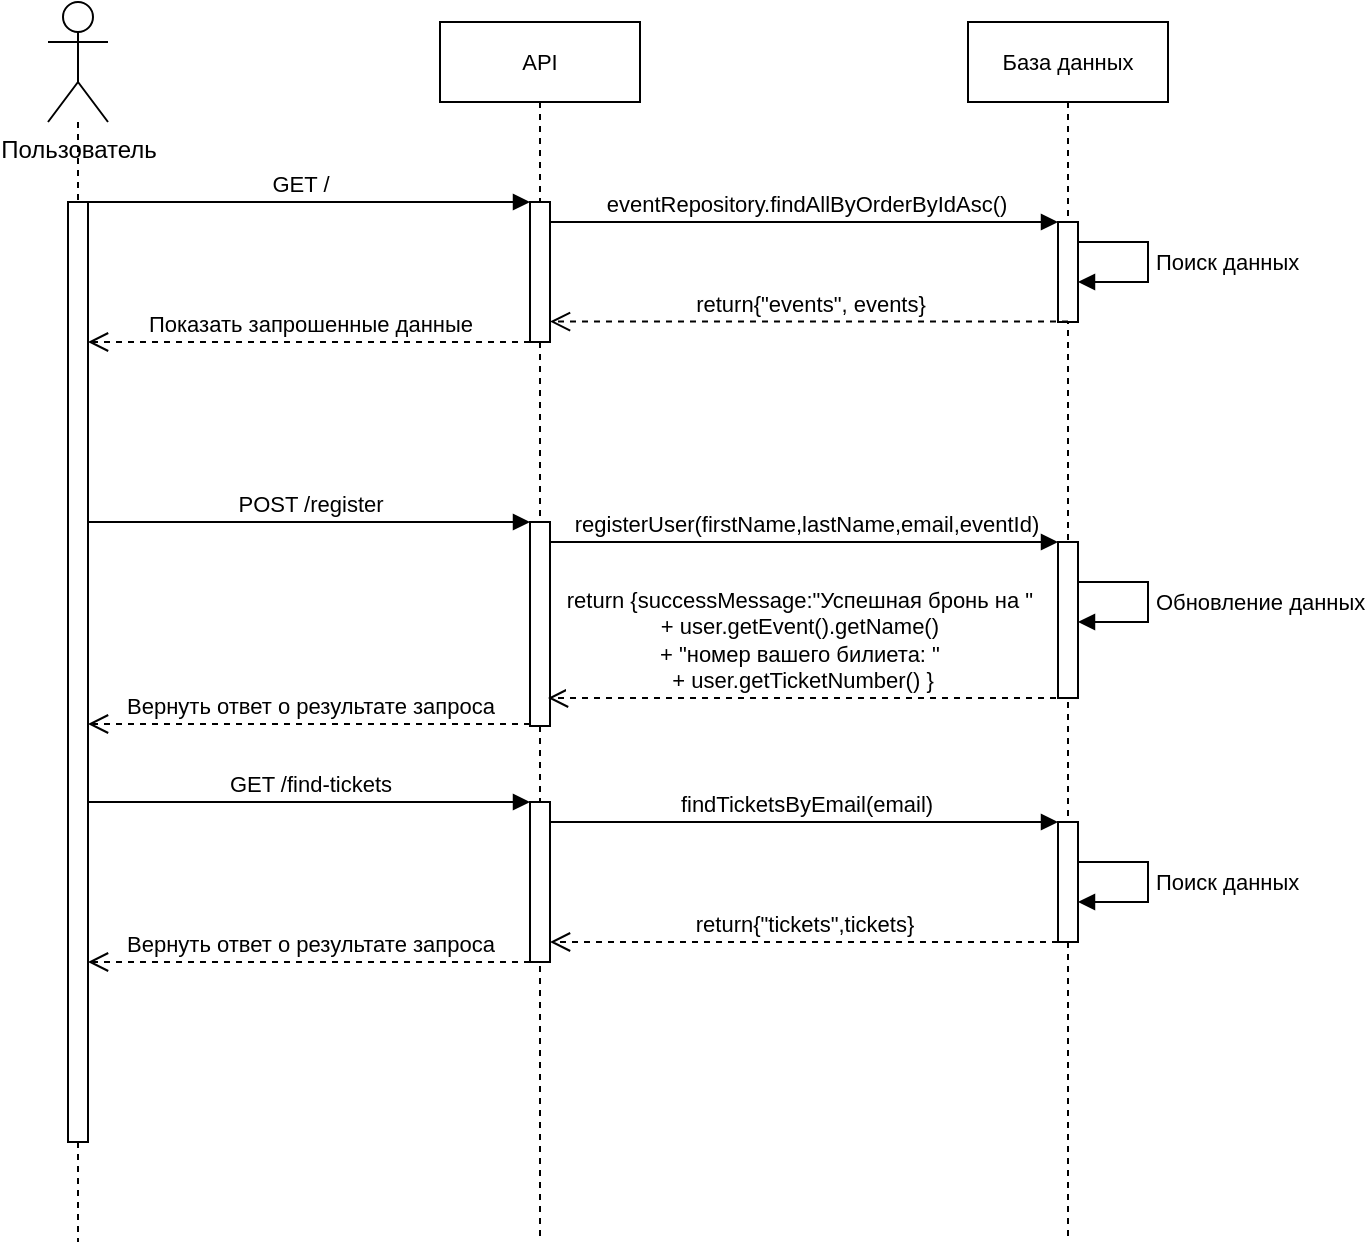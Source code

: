 <mxfile version="25.0.3">
  <diagram name="Страница — 1" id="JLwEg4s3sCG4PM1ibQKH">
    <mxGraphModel dx="1802" dy="855" grid="0" gridSize="10" guides="1" tooltips="1" connect="1" arrows="1" fold="1" page="1" pageScale="1" pageWidth="827" pageHeight="1169" background="none" math="0" shadow="0">
      <root>
        <mxCell id="0" />
        <mxCell id="1" parent="0" />
        <mxCell id="kxysu9ugty4rJeyvq5cd-20" value="" style="edgeStyle=none;shape=connector;rounded=0;orthogonalLoop=1;jettySize=auto;html=1;strokeColor=default;align=center;verticalAlign=middle;fontFamily=Helvetica;fontSize=11;fontColor=default;labelBackgroundColor=default;endArrow=none;dashed=1;endFill=0;" parent="1" source="kxysu9ugty4rJeyvq5cd-1" target="kxysu9ugty4rJeyvq5cd-19" edge="1">
          <mxGeometry relative="1" as="geometry" />
        </mxCell>
        <mxCell id="kxysu9ugty4rJeyvq5cd-1" value="Пользователь" style="shape=umlActor;verticalLabelPosition=bottom;verticalAlign=top;html=1;outlineConnect=0;" parent="1" vertex="1">
          <mxGeometry x="110" y="140" width="30" height="60" as="geometry" />
        </mxCell>
        <mxCell id="kxysu9ugty4rJeyvq5cd-12" value="API" style="shape=umlLifeline;perimeter=lifelinePerimeter;whiteSpace=wrap;html=1;container=1;dropTarget=0;collapsible=0;recursiveResize=0;outlineConnect=0;portConstraint=eastwest;newEdgeStyle={&quot;curved&quot;:0,&quot;rounded&quot;:0};fontFamily=Helvetica;fontSize=11;fontColor=default;labelBackgroundColor=default;" parent="1" vertex="1">
          <mxGeometry x="306" y="150" width="100" height="610" as="geometry" />
        </mxCell>
        <mxCell id="kxysu9ugty4rJeyvq5cd-22" value="" style="html=1;points=[[0,0,0,0,5],[0,1,0,0,-5],[1,0,0,0,5],[1,1,0,0,-5]];perimeter=orthogonalPerimeter;outlineConnect=0;targetShapes=umlLifeline;portConstraint=eastwest;newEdgeStyle={&quot;curved&quot;:0,&quot;rounded&quot;:0};fontFamily=Helvetica;fontSize=11;fontColor=default;labelBackgroundColor=default;" parent="kxysu9ugty4rJeyvq5cd-12" vertex="1">
          <mxGeometry x="45" y="90" width="10" height="70" as="geometry" />
        </mxCell>
        <mxCell id="kxysu9ugty4rJeyvq5cd-47" value="" style="html=1;points=[[0,0,0,0,5],[0,1,0,0,-5],[1,0,0,0,5],[1,1,0,0,-5]];perimeter=orthogonalPerimeter;outlineConnect=0;targetShapes=umlLifeline;portConstraint=eastwest;newEdgeStyle={&quot;curved&quot;:0,&quot;rounded&quot;:0};fontFamily=Helvetica;fontSize=11;fontColor=default;labelBackgroundColor=default;" parent="kxysu9ugty4rJeyvq5cd-12" vertex="1">
          <mxGeometry x="45" y="250" width="10" height="102" as="geometry" />
        </mxCell>
        <mxCell id="kxysu9ugty4rJeyvq5cd-50" value="POST /register" style="html=1;verticalAlign=bottom;endArrow=block;curved=0;rounded=0;strokeColor=default;align=center;fontFamily=Helvetica;fontSize=11;fontColor=default;labelBackgroundColor=default;" parent="kxysu9ugty4rJeyvq5cd-12" source="kxysu9ugty4rJeyvq5cd-19" edge="1">
          <mxGeometry x="0.003" width="80" relative="1" as="geometry">
            <mxPoint x="-186" y="250" as="sourcePoint" />
            <mxPoint x="45" y="250" as="targetPoint" />
            <Array as="points">
              <mxPoint x="-6" y="250" />
            </Array>
            <mxPoint as="offset" />
          </mxGeometry>
        </mxCell>
        <mxCell id="kxysu9ugty4rJeyvq5cd-13" value="База данных" style="shape=umlLifeline;perimeter=lifelinePerimeter;whiteSpace=wrap;html=1;container=1;dropTarget=0;collapsible=0;recursiveResize=0;outlineConnect=0;portConstraint=eastwest;newEdgeStyle={&quot;curved&quot;:0,&quot;rounded&quot;:0};fontFamily=Helvetica;fontSize=11;fontColor=default;labelBackgroundColor=default;" parent="1" vertex="1">
          <mxGeometry x="570" y="150" width="100" height="610" as="geometry" />
        </mxCell>
        <mxCell id="kxysu9ugty4rJeyvq5cd-24" value="" style="html=1;points=[[0,0,0,0,5],[0,1,0,0,-5],[1,0,0,0,5],[1,1,0,0,-5]];perimeter=orthogonalPerimeter;outlineConnect=0;targetShapes=umlLifeline;portConstraint=eastwest;newEdgeStyle={&quot;curved&quot;:0,&quot;rounded&quot;:0};fontFamily=Helvetica;fontSize=11;fontColor=default;labelBackgroundColor=default;" parent="kxysu9ugty4rJeyvq5cd-13" vertex="1">
          <mxGeometry x="45" y="100" width="10" height="50" as="geometry" />
        </mxCell>
        <mxCell id="kxysu9ugty4rJeyvq5cd-27" value="Поиск данных" style="html=1;align=left;spacingLeft=2;endArrow=block;rounded=0;edgeStyle=orthogonalEdgeStyle;curved=0;rounded=0;strokeColor=default;verticalAlign=middle;fontFamily=Helvetica;fontSize=11;fontColor=default;labelBackgroundColor=default;" parent="kxysu9ugty4rJeyvq5cd-13" source="kxysu9ugty4rJeyvq5cd-24" target="kxysu9ugty4rJeyvq5cd-24" edge="1">
          <mxGeometry relative="1" as="geometry">
            <mxPoint x="60" y="110" as="sourcePoint" />
            <Array as="points">
              <mxPoint x="90" y="110" />
              <mxPoint x="90" y="130" />
            </Array>
            <mxPoint x="65" y="130" as="targetPoint" />
          </mxGeometry>
        </mxCell>
        <mxCell id="kxysu9ugty4rJeyvq5cd-48" value="" style="html=1;points=[[0,0,0,0,5],[0,1,0,0,-5],[1,0,0,0,5],[1,1,0,0,-5]];perimeter=orthogonalPerimeter;outlineConnect=0;targetShapes=umlLifeline;portConstraint=eastwest;newEdgeStyle={&quot;curved&quot;:0,&quot;rounded&quot;:0};fontFamily=Helvetica;fontSize=11;fontColor=default;labelBackgroundColor=default;" parent="kxysu9ugty4rJeyvq5cd-13" vertex="1">
          <mxGeometry x="45" y="260" width="10" height="78" as="geometry" />
        </mxCell>
        <mxCell id="kxysu9ugty4rJeyvq5cd-49" value="Обновление данных" style="html=1;align=left;spacingLeft=2;endArrow=block;rounded=0;edgeStyle=orthogonalEdgeStyle;curved=0;rounded=0;strokeColor=default;verticalAlign=middle;fontFamily=Helvetica;fontSize=11;fontColor=default;labelBackgroundColor=default;" parent="kxysu9ugty4rJeyvq5cd-13" edge="1">
          <mxGeometry relative="1" as="geometry">
            <mxPoint x="55.0" y="280" as="sourcePoint" />
            <Array as="points">
              <mxPoint x="90" y="280" />
              <mxPoint x="90" y="300" />
            </Array>
            <mxPoint x="55.0" y="300" as="targetPoint" />
          </mxGeometry>
        </mxCell>
        <mxCell id="kxysu9ugty4rJeyvq5cd-54" value="" style="html=1;points=[[0,0,0,0,5],[0,1,0,0,-5],[1,0,0,0,5],[1,1,0,0,-5]];perimeter=orthogonalPerimeter;outlineConnect=0;targetShapes=umlLifeline;portConstraint=eastwest;newEdgeStyle={&quot;curved&quot;:0,&quot;rounded&quot;:0};fontFamily=Helvetica;fontSize=11;fontColor=default;labelBackgroundColor=default;" parent="kxysu9ugty4rJeyvq5cd-13" vertex="1">
          <mxGeometry x="-219" y="390" width="10" height="80" as="geometry" />
        </mxCell>
        <mxCell id="kxysu9ugty4rJeyvq5cd-55" value="GET /find-tickets" style="html=1;verticalAlign=bottom;endArrow=block;curved=0;rounded=0;strokeColor=default;align=center;fontFamily=Helvetica;fontSize=11;fontColor=default;labelBackgroundColor=default;" parent="kxysu9ugty4rJeyvq5cd-13" edge="1">
          <mxGeometry x="0.003" width="80" relative="1" as="geometry">
            <mxPoint x="-440" y="390" as="sourcePoint" />
            <mxPoint x="-219" y="390" as="targetPoint" />
            <Array as="points">
              <mxPoint x="-270" y="390" />
            </Array>
            <mxPoint as="offset" />
          </mxGeometry>
        </mxCell>
        <mxCell id="kxysu9ugty4rJeyvq5cd-56" value="" style="html=1;points=[[0,0,0,0,5],[0,1,0,0,-5],[1,0,0,0,5],[1,1,0,0,-5]];perimeter=orthogonalPerimeter;outlineConnect=0;targetShapes=umlLifeline;portConstraint=eastwest;newEdgeStyle={&quot;curved&quot;:0,&quot;rounded&quot;:0};fontFamily=Helvetica;fontSize=11;fontColor=default;labelBackgroundColor=default;" parent="kxysu9ugty4rJeyvq5cd-13" vertex="1">
          <mxGeometry x="45" y="400" width="10" height="60" as="geometry" />
        </mxCell>
        <mxCell id="kxysu9ugty4rJeyvq5cd-57" value="Поиск данных" style="html=1;align=left;spacingLeft=2;endArrow=block;rounded=0;edgeStyle=orthogonalEdgeStyle;curved=0;rounded=0;strokeColor=default;verticalAlign=middle;fontFamily=Helvetica;fontSize=11;fontColor=default;labelBackgroundColor=default;" parent="kxysu9ugty4rJeyvq5cd-13" edge="1">
          <mxGeometry relative="1" as="geometry">
            <mxPoint x="55.0" y="420" as="sourcePoint" />
            <Array as="points">
              <mxPoint x="90" y="420" />
              <mxPoint x="90" y="440" />
            </Array>
            <mxPoint x="55.0" y="440" as="targetPoint" />
          </mxGeometry>
        </mxCell>
        <mxCell id="kxysu9ugty4rJeyvq5cd-58" value="&lt;div&gt;findTicketsByEmail(email)&lt;/div&gt;" style="html=1;verticalAlign=bottom;endArrow=block;curved=0;rounded=0;strokeColor=default;align=center;fontFamily=Helvetica;fontSize=11;fontColor=default;labelBackgroundColor=default;" parent="kxysu9ugty4rJeyvq5cd-13" edge="1">
          <mxGeometry x="0.003" width="80" relative="1" as="geometry">
            <mxPoint x="-209" y="400" as="sourcePoint" />
            <mxPoint x="45.0" y="400" as="targetPoint" />
            <Array as="points">
              <mxPoint x="20" y="400" />
            </Array>
            <mxPoint as="offset" />
          </mxGeometry>
        </mxCell>
        <mxCell id="kxysu9ugty4rJeyvq5cd-59" value="return{&quot;tickets&quot;,tickets}" style="html=1;verticalAlign=bottom;endArrow=open;dashed=1;endSize=8;curved=0;rounded=0;strokeColor=default;align=center;fontFamily=Helvetica;fontSize=11;fontColor=default;labelBackgroundColor=default;" parent="kxysu9ugty4rJeyvq5cd-13" source="kxysu9ugty4rJeyvq5cd-56" target="kxysu9ugty4rJeyvq5cd-54" edge="1">
          <mxGeometry relative="1" as="geometry">
            <mxPoint x="100" y="469.76" as="sourcePoint" />
            <mxPoint x="20" y="469.76" as="targetPoint" />
            <Array as="points">
              <mxPoint x="-110" y="460" />
            </Array>
            <mxPoint as="offset" />
          </mxGeometry>
        </mxCell>
        <mxCell id="kxysu9ugty4rJeyvq5cd-60" value="Вернуть ответ о результате запроса" style="html=1;verticalAlign=bottom;endArrow=open;dashed=1;endSize=8;curved=0;rounded=0;strokeColor=default;align=center;fontFamily=Helvetica;fontSize=11;fontColor=default;labelBackgroundColor=default;" parent="kxysu9ugty4rJeyvq5cd-13" edge="1">
          <mxGeometry x="-0.001" relative="1" as="geometry">
            <mxPoint x="-219" y="470" as="sourcePoint" />
            <mxPoint x="-440" y="470" as="targetPoint" />
            <Array as="points">
              <mxPoint x="-250" y="470" />
            </Array>
            <mxPoint as="offset" />
          </mxGeometry>
        </mxCell>
        <mxCell id="kxysu9ugty4rJeyvq5cd-19" value="" style="html=1;points=[[0,0,0,0,5],[0,1,0,0,-5],[1,0,0,0,5],[1,1,0,0,-5]];perimeter=orthogonalPerimeter;outlineConnect=0;targetShapes=umlLifeline;portConstraint=eastwest;newEdgeStyle={&quot;curved&quot;:0,&quot;rounded&quot;:0};fontFamily=Helvetica;fontSize=11;fontColor=default;labelBackgroundColor=default;" parent="1" vertex="1">
          <mxGeometry x="120" y="240" width="10" height="470" as="geometry" />
        </mxCell>
        <mxCell id="kxysu9ugty4rJeyvq5cd-21" value="" style="html=1;verticalAlign=bottom;endArrow=none;dashed=1;endSize=8;curved=0;rounded=0;strokeColor=default;align=center;fontFamily=Helvetica;fontSize=11;fontColor=default;labelBackgroundColor=default;endFill=0;" parent="1" source="kxysu9ugty4rJeyvq5cd-19" edge="1">
          <mxGeometry relative="1" as="geometry">
            <mxPoint x="130" y="690" as="sourcePoint" />
            <mxPoint x="125" y="760" as="targetPoint" />
          </mxGeometry>
        </mxCell>
        <mxCell id="kxysu9ugty4rJeyvq5cd-23" value="GET /" style="html=1;verticalAlign=bottom;endArrow=block;curved=0;rounded=0;strokeColor=default;align=center;fontFamily=Helvetica;fontSize=11;fontColor=default;labelBackgroundColor=default;" parent="1" edge="1">
          <mxGeometry x="0.003" width="80" relative="1" as="geometry">
            <mxPoint x="120" y="240" as="sourcePoint" />
            <mxPoint x="351" y="240" as="targetPoint" />
            <Array as="points">
              <mxPoint x="300" y="240" />
            </Array>
            <mxPoint as="offset" />
          </mxGeometry>
        </mxCell>
        <mxCell id="kxysu9ugty4rJeyvq5cd-25" value="eventRepository.findAllByOrderByIdAsc()" style="html=1;verticalAlign=bottom;endArrow=block;curved=0;rounded=0;strokeColor=default;align=center;fontFamily=Helvetica;fontSize=11;fontColor=default;labelBackgroundColor=default;" parent="1" source="kxysu9ugty4rJeyvq5cd-22" target="kxysu9ugty4rJeyvq5cd-24" edge="1">
          <mxGeometry x="0.003" width="80" relative="1" as="geometry">
            <mxPoint x="390" y="250" as="sourcePoint" />
            <mxPoint x="610" y="250" as="targetPoint" />
            <Array as="points">
              <mxPoint x="540" y="250" />
            </Array>
            <mxPoint as="offset" />
          </mxGeometry>
        </mxCell>
        <mxCell id="kxysu9ugty4rJeyvq5cd-28" value="return{&quot;events&quot;, events}" style="html=1;verticalAlign=bottom;endArrow=open;dashed=1;endSize=8;curved=0;rounded=0;strokeColor=default;align=center;fontFamily=Helvetica;fontSize=11;fontColor=default;labelBackgroundColor=default;" parent="1" target="kxysu9ugty4rJeyvq5cd-22" edge="1">
          <mxGeometry x="-0.003" relative="1" as="geometry">
            <mxPoint x="620" y="299.76" as="sourcePoint" />
            <mxPoint x="540" y="299.76" as="targetPoint" />
            <mxPoint as="offset" />
          </mxGeometry>
        </mxCell>
        <mxCell id="kxysu9ugty4rJeyvq5cd-29" value="Показать запрошенные данные" style="html=1;verticalAlign=bottom;endArrow=open;dashed=1;endSize=8;curved=0;rounded=0;strokeColor=default;align=center;fontFamily=Helvetica;fontSize=11;fontColor=default;labelBackgroundColor=default;" parent="1" source="kxysu9ugty4rJeyvq5cd-22" target="kxysu9ugty4rJeyvq5cd-19" edge="1">
          <mxGeometry relative="1" as="geometry">
            <mxPoint x="379" y="340" as="sourcePoint" />
            <mxPoint x="120" y="340.24" as="targetPoint" />
            <Array as="points">
              <mxPoint x="320" y="310" />
            </Array>
          </mxGeometry>
        </mxCell>
        <mxCell id="kxysu9ugty4rJeyvq5cd-51" value="registerUser(firstName,lastName,email,eventId)" style="html=1;verticalAlign=bottom;endArrow=block;curved=0;rounded=0;strokeColor=default;align=center;fontFamily=Helvetica;fontSize=11;fontColor=default;labelBackgroundColor=default;" parent="1" edge="1">
          <mxGeometry x="0.003" width="80" relative="1" as="geometry">
            <mxPoint x="361" y="410" as="sourcePoint" />
            <mxPoint x="615.0" y="410" as="targetPoint" />
            <Array as="points">
              <mxPoint x="590" y="410" />
            </Array>
            <mxPoint as="offset" />
          </mxGeometry>
        </mxCell>
        <mxCell id="kxysu9ugty4rJeyvq5cd-52" value="return {successMessage:&quot;Успешная бронь на &quot;&amp;nbsp;&lt;div&gt;+ user.getEvent().getName()&amp;nbsp;&lt;div&gt;+ &quot;номер вашего билиета: &quot;&amp;nbsp;&lt;/div&gt;&lt;div&gt;+ user.getTicketNumber() }&lt;/div&gt;&lt;/div&gt;" style="html=1;verticalAlign=bottom;endArrow=open;dashed=1;endSize=8;curved=0;rounded=0;strokeColor=default;align=center;fontFamily=Helvetica;fontSize=11;fontColor=default;labelBackgroundColor=default;" parent="1" edge="1">
          <mxGeometry relative="1" as="geometry">
            <mxPoint x="614" y="488" as="sourcePoint" />
            <mxPoint x="360" y="488" as="targetPoint" />
            <Array as="points">
              <mxPoint x="459" y="488" />
            </Array>
          </mxGeometry>
        </mxCell>
        <mxCell id="kxysu9ugty4rJeyvq5cd-53" value="Вернуть ответ о результате запроса" style="html=1;verticalAlign=bottom;endArrow=open;dashed=1;endSize=8;curved=0;rounded=0;strokeColor=default;align=center;fontFamily=Helvetica;fontSize=11;fontColor=default;labelBackgroundColor=default;" parent="1" edge="1">
          <mxGeometry x="-0.001" relative="1" as="geometry">
            <mxPoint x="351" y="501" as="sourcePoint" />
            <mxPoint x="130" y="501" as="targetPoint" />
            <Array as="points">
              <mxPoint x="320" y="501" />
            </Array>
            <mxPoint as="offset" />
          </mxGeometry>
        </mxCell>
      </root>
    </mxGraphModel>
  </diagram>
</mxfile>
